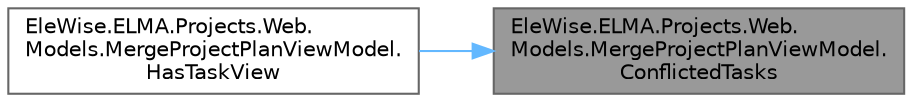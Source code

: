 digraph "EleWise.ELMA.Projects.Web.Models.MergeProjectPlanViewModel.ConflictedTasks"
{
 // LATEX_PDF_SIZE
  bgcolor="transparent";
  edge [fontname=Helvetica,fontsize=10,labelfontname=Helvetica,labelfontsize=10];
  node [fontname=Helvetica,fontsize=10,shape=box,height=0.2,width=0.4];
  rankdir="RL";
  Node1 [id="Node000001",label="EleWise.ELMA.Projects.Web.\lModels.MergeProjectPlanViewModel.\lConflictedTasks",height=0.2,width=0.4,color="gray40", fillcolor="grey60", style="filled", fontcolor="black",tooltip="Задачи с конфликтами"];
  Node1 -> Node2 [id="edge1_Node000001_Node000002",dir="back",color="steelblue1",style="solid",tooltip=" "];
  Node2 [id="Node000002",label="EleWise.ELMA.Projects.Web.\lModels.MergeProjectPlanViewModel.\lHasTaskView",height=0.2,width=0.4,color="grey40", fillcolor="white", style="filled",URL="$class_ele_wise_1_1_e_l_m_a_1_1_projects_1_1_web_1_1_models_1_1_merge_project_plan_view_model.html#abd257ab8a7b1244f9610ddb874b0bcee",tooltip="Есть информация для шага 2."];
}
